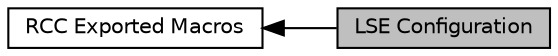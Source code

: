 digraph "LSE Configuration"
{
  edge [fontname="Helvetica",fontsize="10",labelfontname="Helvetica",labelfontsize="10"];
  node [fontname="Helvetica",fontsize="10",shape=box];
  rankdir=LR;
  Node1 [label="LSE Configuration",height=0.2,width=0.4,color="black", fillcolor="grey75", style="filled", fontcolor="black",tooltip=" "];
  Node2 [label="RCC Exported Macros",height=0.2,width=0.4,color="black", fillcolor="white", style="filled",URL="$group___r_c_c___exported___macros.html",tooltip=" "];
  Node2->Node1 [shape=plaintext, dir="back", style="solid"];
}
